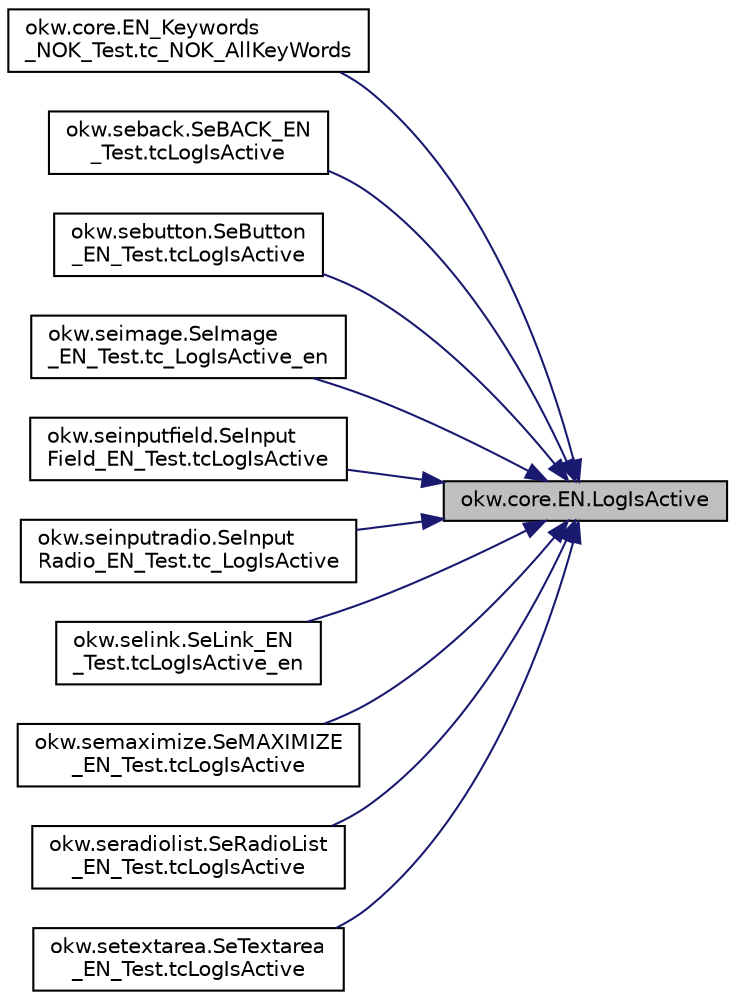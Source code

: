 digraph "okw.core.EN.LogIsActive"
{
 // INTERACTIVE_SVG=YES
 // LATEX_PDF_SIZE
  edge [fontname="Helvetica",fontsize="10",labelfontname="Helvetica",labelfontsize="10"];
  node [fontname="Helvetica",fontsize="10",shape=record];
  rankdir="RL";
  Node1160 [label="okw.core.EN.LogIsActive",height=0.2,width=0.4,color="black", fillcolor="grey75", style="filled", fontcolor="black",tooltip="Dokumentiert den Status des gegebenen Objekts."];
  Node1160 -> Node1161 [dir="back",color="midnightblue",fontsize="10",style="solid",fontname="Helvetica"];
  Node1161 [label="okw.core.EN_Keywords\l_NOK_Test.tc_NOK_AllKeyWords",height=0.2,width=0.4,color="black", fillcolor="white", style="filled",URL="$classokw_1_1core_1_1_e_n___keywords___n_o_k___test.html#a81a960a2341dfb0e27da7871291c84dc",tooltip="Prüft methoden aufruf für einen einfachen Click."];
  Node1160 -> Node1162 [dir="back",color="midnightblue",fontsize="10",style="solid",fontname="Helvetica"];
  Node1162 [label="okw.seback.SeBACK_EN\l_Test.tcLogIsActive",height=0.2,width=0.4,color="black", fillcolor="white", style="filled",URL="$classokw_1_1seback_1_1_se_b_a_c_k___e_n___test.html#a16617deac0f9bd9cd3a4670e4386e26e",tooltip="Teste das Schlüsselwort LogIsActive( FN ) eines SeBACK prüfen."];
  Node1160 -> Node1163 [dir="back",color="midnightblue",fontsize="10",style="solid",fontname="Helvetica"];
  Node1163 [label="okw.sebutton.SeButton\l_EN_Test.tcLogIsActive",height=0.2,width=0.4,color="black", fillcolor="white", style="filled",URL="$classokw_1_1sebutton_1_1_se_button___e_n___test.html#aa90dea1c98fc3a7375ed7a128ea6bdd0",tooltip="Test des Schlüsselwortes LogIsaCTIVE für den GUI-Adapter SeButton."];
  Node1160 -> Node1164 [dir="back",color="midnightblue",fontsize="10",style="solid",fontname="Helvetica"];
  Node1164 [label="okw.seimage.SeImage\l_EN_Test.tc_LogIsActive_en",height=0.2,width=0.4,color="black", fillcolor="white", style="filled",URL="$classokw_1_1seimage_1_1_se_image___e_n___test.html#a404d55862157c613a05faf626f525f19",tooltip="Prüft LogIsActive."];
  Node1160 -> Node1165 [dir="back",color="midnightblue",fontsize="10",style="solid",fontname="Helvetica"];
  Node1165 [label="okw.seinputfield.SeInput\lField_EN_Test.tcLogIsActive",height=0.2,width=0.4,color="black", fillcolor="white", style="filled",URL="$classokw_1_1seinputfield_1_1_se_input_field___e_n___test.html#ae126b25784be61c2409a26c139599206",tooltip="Teste das Schlüsselwort LogIsActive( FN ) eines SeInputText Prüfen."];
  Node1160 -> Node1166 [dir="back",color="midnightblue",fontsize="10",style="solid",fontname="Helvetica"];
  Node1166 [label="okw.seinputradio.SeInput\lRadio_EN_Test.tc_LogIsActive",height=0.2,width=0.4,color="black", fillcolor="white", style="filled",URL="$classokw_1_1seinputradio_1_1_se_input_radio___e_n___test.html#a3dc55902db9aca23a595a7e585b58d3a",tooltip="Test des Schlüsselwortes LogIsActive für den GUI-Adapter SeInputRadio."];
  Node1160 -> Node1167 [dir="back",color="midnightblue",fontsize="10",style="solid",fontname="Helvetica"];
  Node1167 [label="okw.selink.SeLink_EN\l_Test.tcLogIsActive_en",height=0.2,width=0.4,color="black", fillcolor="white", style="filled",URL="$classokw_1_1selink_1_1_se_link___e_n___test.html#a4fe9496ee15c440ca0a9d6a924bfbcf5",tooltip="Prüft ob die LogIsActive die Ausnahme OKWFrameObjectMethodNotImplemented auslöst."];
  Node1160 -> Node1168 [dir="back",color="midnightblue",fontsize="10",style="solid",fontname="Helvetica"];
  Node1168 [label="okw.semaximize.SeMAXIMIZE\l_EN_Test.tcLogIsActive",height=0.2,width=0.4,color="black", fillcolor="white", style="filled",URL="$classokw_1_1semaximize_1_1_se_m_a_x_i_m_i_z_e___e_n___test.html#a11c5f8d26b8da762a6e26b441e365317",tooltip="Teste das Schlüsselwort LogIsActive( FN ) eines SeMAXIMIZE prüfen."];
  Node1160 -> Node1169 [dir="back",color="midnightblue",fontsize="10",style="solid",fontname="Helvetica"];
  Node1169 [label="okw.seradiolist.SeRadioList\l_EN_Test.tcLogIsActive",height=0.2,width=0.4,color="black", fillcolor="white", style="filled",URL="$classokw_1_1seradiolist_1_1_se_radio_list___e_n___test.html#ab6e227a142da113f0c272795a2562be5",tooltip=" "];
  Node1160 -> Node1170 [dir="back",color="midnightblue",fontsize="10",style="solid",fontname="Helvetica"];
  Node1170 [label="okw.setextarea.SeTextarea\l_EN_Test.tcLogIsActive",height=0.2,width=0.4,color="black", fillcolor="white", style="filled",URL="$classokw_1_1setextarea_1_1_se_textarea___e_n___test.html#a0c3a222be8b0494c512d2e8d55540da4",tooltip="Teste das Schlüsselwort LogLabel( FN ) eines SeInputText Prüfen."];
}
